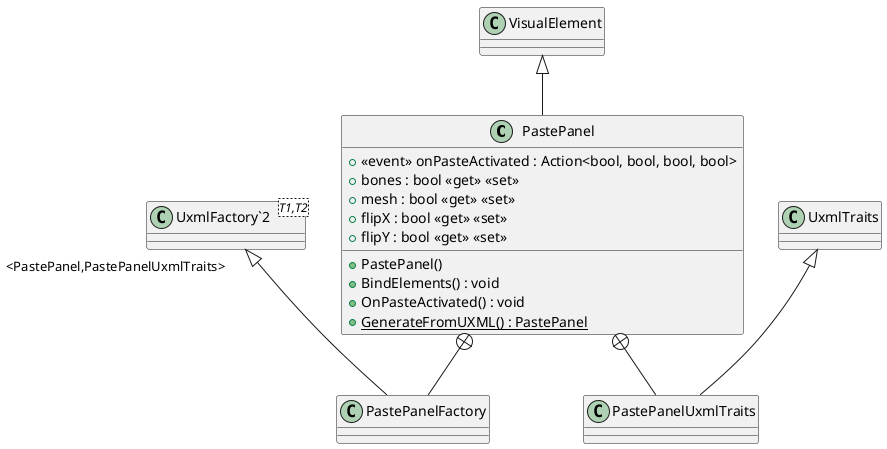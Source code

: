 @startuml
class PastePanel {
    +  <<event>> onPasteActivated : Action<bool, bool, bool, bool> 
    + bones : bool <<get>> <<set>>
    + mesh : bool <<get>> <<set>>
    + flipX : bool <<get>> <<set>>
    + flipY : bool <<get>> <<set>>
    + PastePanel()
    + BindElements() : void
    + OnPasteActivated() : void
    + {static} GenerateFromUXML() : PastePanel
}
class PastePanelFactory {
}
class PastePanelUxmlTraits {
}
class "UxmlFactory`2"<T1,T2> {
}
VisualElement <|-- PastePanel
PastePanel +-- PastePanelFactory
"UxmlFactory`2" "<PastePanel,PastePanelUxmlTraits>" <|-- PastePanelFactory
PastePanel +-- PastePanelUxmlTraits
UxmlTraits <|-- PastePanelUxmlTraits
@enduml
